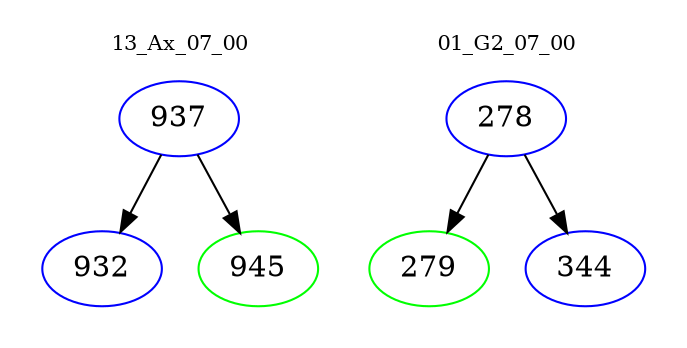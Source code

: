 digraph{
subgraph cluster_0 {
color = white
label = "13_Ax_07_00";
fontsize=10;
T0_937 [label="937", color="blue"]
T0_937 -> T0_932 [color="black"]
T0_932 [label="932", color="blue"]
T0_937 -> T0_945 [color="black"]
T0_945 [label="945", color="green"]
}
subgraph cluster_1 {
color = white
label = "01_G2_07_00";
fontsize=10;
T1_278 [label="278", color="blue"]
T1_278 -> T1_279 [color="black"]
T1_279 [label="279", color="green"]
T1_278 -> T1_344 [color="black"]
T1_344 [label="344", color="blue"]
}
}
